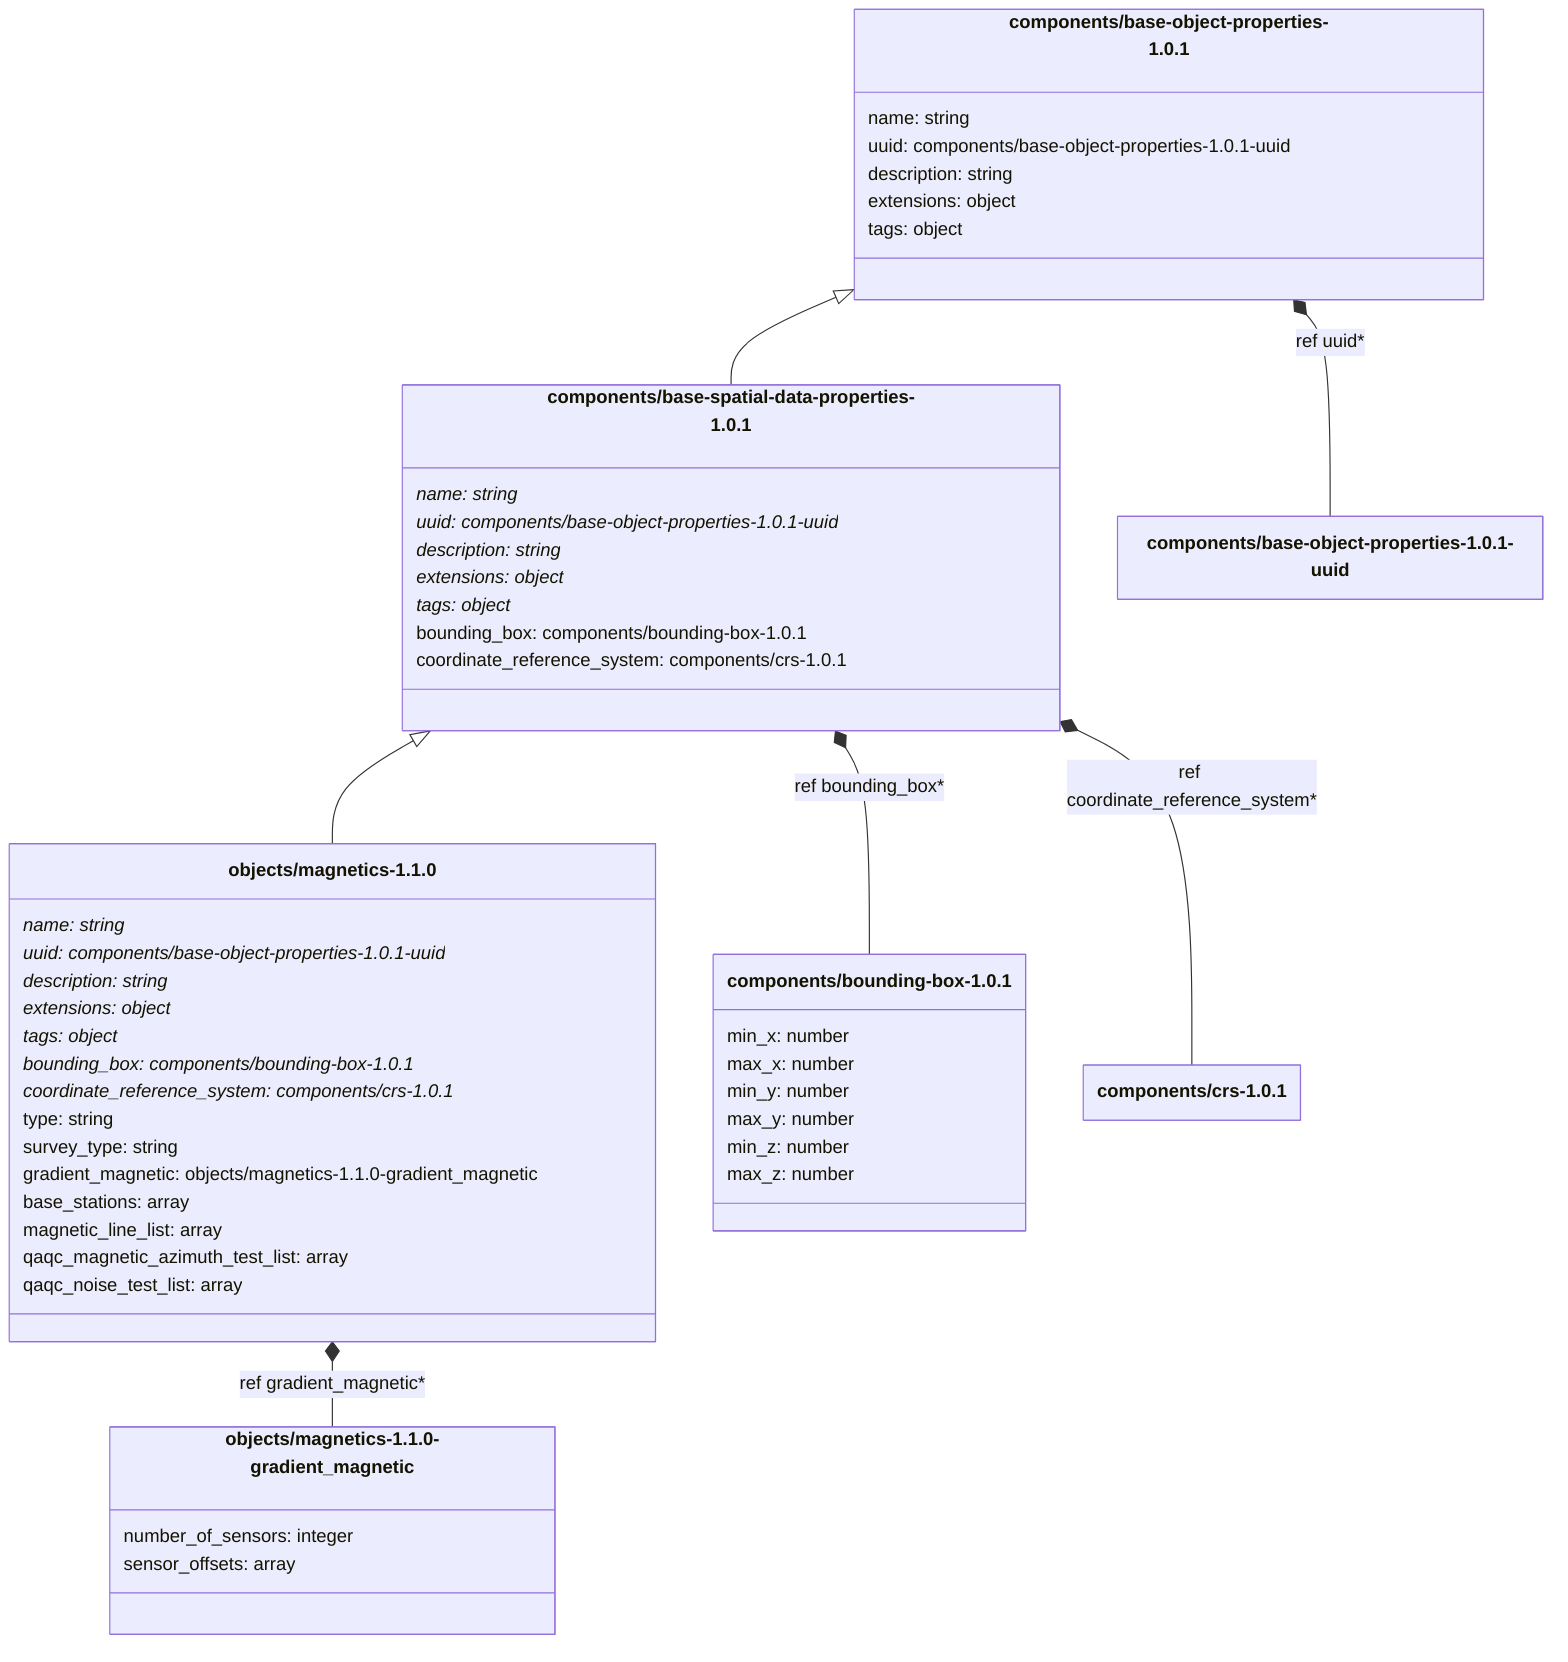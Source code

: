 ---
config:
    class:
        hideEmptyMembersBox: true
---

classDiagram
    class `components/base-object-properties-1.0.1`:::schemaComponent {
        name: string
        uuid: components/base-object-properties-1.0.1-uuid
        description: string
        extensions: object
        tags: object
    }
    class `components/base-spatial-data-properties-1.0.1`:::schemaComponent {
        name: string*
        uuid: components/base-object-properties-1.0.1-uuid*
        description: string*
        extensions: object*
        tags: object*
        bounding_box: components/bounding-box-1.0.1
        coordinate_reference_system: components/crs-1.0.1
    }
    `components/base-object-properties-1.0.1` <|-- `components/base-spatial-data-properties-1.0.1`
    class `objects/magnetics-1.1.0`:::schemaObject {
        name: string*
        uuid: components/base-object-properties-1.0.1-uuid*
        description: string*
        extensions: object*
        tags: object*
        bounding_box: components/bounding-box-1.0.1*
        coordinate_reference_system: components/crs-1.0.1*
        type: string
        survey_type: string
        gradient_magnetic: objects/magnetics-1.1.0-gradient_magnetic
        base_stations: array
        magnetic_line_list: array
        qaqc_magnetic_azimuth_test_list: array
        qaqc_noise_test_list: array
    }
    `components/base-spatial-data-properties-1.0.1` <|-- `objects/magnetics-1.1.0`
    `components/base-object-properties-1.0.1` *-- `components/base-object-properties-1.0.1-uuid` : ref uuid*
    `components/base-spatial-data-properties-1.0.1` *-- `components/bounding-box-1.0.1` : ref bounding_box*
    `components/base-spatial-data-properties-1.0.1` *-- `components/crs-1.0.1` : ref coordinate_reference_system*
    `objects/magnetics-1.1.0` *-- `objects/magnetics-1.1.0-gradient_magnetic` : ref gradient_magnetic*
    class `components/crs-1.0.1`:::schemaComponent {
    }
    class `components/base-object-properties-1.0.1-uuid`:::schemaImplicit {
    }
    class `objects/magnetics-1.1.0-gradient_magnetic`:::schemaImplicit {
        number_of_sensors: integer
        sensor_offsets: array
    }
    class `components/bounding-box-1.0.1`:::schemaComponent {
        min_x: number
        max_x: number
        min_y: number
        max_y: number
        min_z: number
        max_z: number
    }